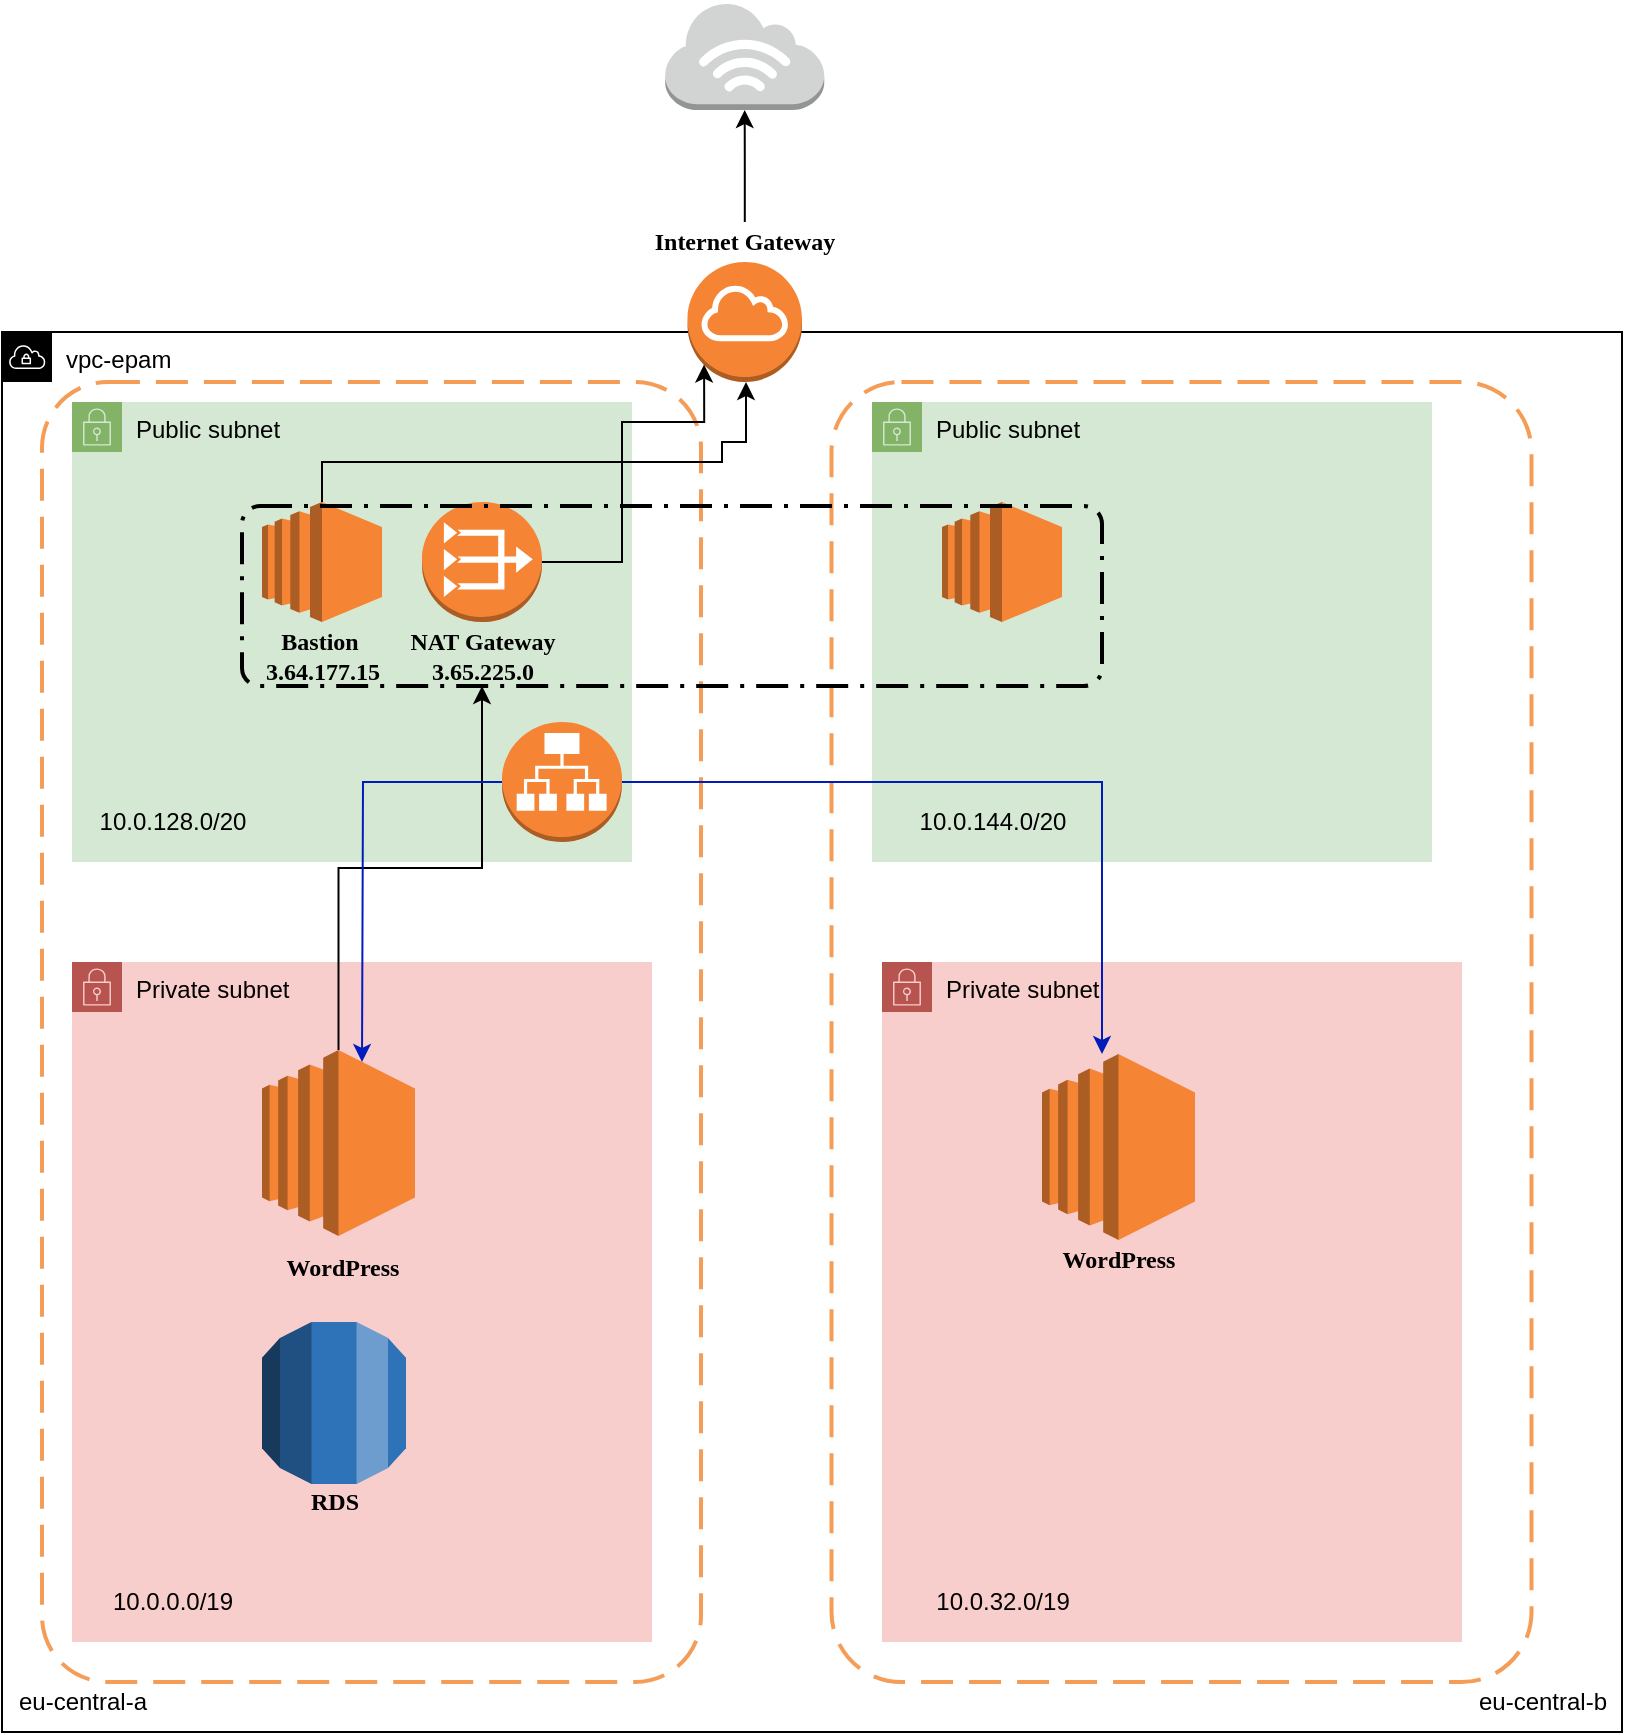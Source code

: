 <mxfile version="14.5.3" type="github">
  <diagram id="Q7_cPsHLoer9BqfHj4Ke" name="Page-1">
    <mxGraphModel dx="868" dy="1615" grid="1" gridSize="10" guides="1" tooltips="1" connect="1" arrows="1" fold="1" page="1" pageScale="1" pageWidth="827" pageHeight="1169" math="0" shadow="0">
      <root>
        <mxCell id="0" />
        <mxCell id="1" parent="0" />
        <mxCell id="iPinuTnvLqNVoqPAZHRv-1" value="vpc-epam" style="points=[[0,0],[0.25,0],[0.5,0],[0.75,0],[1,0],[1,0.25],[1,0.5],[1,0.75],[1,1],[0.75,1],[0.5,1],[0.25,1],[0,1],[0,0.75],[0,0.5],[0,0.25]];outlineConnect=0;html=1;whiteSpace=wrap;fontSize=12;fontStyle=0;shape=mxgraph.aws4.group;grIcon=mxgraph.aws4.group_vpc;verticalAlign=top;align=left;spacingLeft=30;dashed=0;fillColor=none;labelBackgroundColor=none;" vertex="1" parent="1">
          <mxGeometry x="30" y="25" width="810" height="700" as="geometry" />
        </mxCell>
        <mxCell id="iPinuTnvLqNVoqPAZHRv-2" value="" style="rounded=1;arcSize=10;dashed=1;strokeColor=#F59D56;fillColor=none;gradientColor=none;dashPattern=8 4;strokeWidth=2;labelBackgroundColor=none;fontFamily=Helvetica;fontColor=#000000;html=1;" vertex="1" parent="1">
          <mxGeometry x="50" y="50" width="329.5" height="650" as="geometry" />
        </mxCell>
        <mxCell id="iPinuTnvLqNVoqPAZHRv-3" value="Private subnet" style="points=[[0,0],[0.25,0],[0.5,0],[0.75,0],[1,0],[1,0.25],[1,0.5],[1,0.75],[1,1],[0.75,1],[0.5,1],[0.25,1],[0,1],[0,0.75],[0,0.5],[0,0.25]];outlineConnect=0;html=1;whiteSpace=wrap;fontSize=12;fontStyle=0;shape=mxgraph.aws4.group;grIcon=mxgraph.aws4.group_security_group;grStroke=0;strokeColor=#b85450;fillColor=#f8cecc;verticalAlign=top;align=left;spacingLeft=30;dashed=0;" vertex="1" parent="1">
          <mxGeometry x="470" y="340" width="290" height="340" as="geometry" />
        </mxCell>
        <mxCell id="iPinuTnvLqNVoqPAZHRv-4" value="Private subnet" style="points=[[0,0],[0.25,0],[0.5,0],[0.75,0],[1,0],[1,0.25],[1,0.5],[1,0.75],[1,1],[0.75,1],[0.5,1],[0.25,1],[0,1],[0,0.75],[0,0.5],[0,0.25]];outlineConnect=0;html=1;whiteSpace=wrap;fontSize=12;fontStyle=0;shape=mxgraph.aws4.group;grIcon=mxgraph.aws4.group_security_group;grStroke=0;strokeColor=#b85450;fillColor=#f8cecc;verticalAlign=top;align=left;spacingLeft=30;dashed=0;" vertex="1" parent="1">
          <mxGeometry x="65" y="340" width="290" height="340" as="geometry" />
        </mxCell>
        <mxCell id="iPinuTnvLqNVoqPAZHRv-5" value="Public subnet" style="points=[[0,0],[0.25,0],[0.5,0],[0.75,0],[1,0],[1,0.25],[1,0.5],[1,0.75],[1,1],[0.75,1],[0.5,1],[0.25,1],[0,1],[0,0.75],[0,0.5],[0,0.25]];outlineConnect=0;html=1;whiteSpace=wrap;fontSize=12;fontStyle=0;shape=mxgraph.aws4.group;grIcon=mxgraph.aws4.group_security_group;grStroke=0;strokeColor=#82b366;fillColor=#d5e8d4;verticalAlign=top;align=left;spacingLeft=30;dashed=0;" vertex="1" parent="1">
          <mxGeometry x="465" y="60" width="280" height="230" as="geometry" />
        </mxCell>
        <mxCell id="iPinuTnvLqNVoqPAZHRv-6" value="" style="rounded=1;arcSize=10;dashed=1;strokeColor=#F59D56;fillColor=none;gradientColor=none;dashPattern=8 4;strokeWidth=2;labelBackgroundColor=none;fontFamily=Helvetica;fontColor=#000000;html=1;" vertex="1" parent="1">
          <mxGeometry x="444.75" y="50" width="350" height="650" as="geometry" />
        </mxCell>
        <mxCell id="iPinuTnvLqNVoqPAZHRv-7" value="Public subnet" style="points=[[0,0],[0.25,0],[0.5,0],[0.75,0],[1,0],[1,0.25],[1,0.5],[1,0.75],[1,1],[0.75,1],[0.5,1],[0.25,1],[0,1],[0,0.75],[0,0.5],[0,0.25]];outlineConnect=0;html=1;whiteSpace=wrap;fontSize=12;fontStyle=0;shape=mxgraph.aws4.group;grIcon=mxgraph.aws4.group_security_group;grStroke=0;strokeColor=#82b366;fillColor=#d5e8d4;verticalAlign=top;align=left;spacingLeft=30;dashed=0;" vertex="1" parent="1">
          <mxGeometry x="65" y="60" width="280" height="230" as="geometry" />
        </mxCell>
        <mxCell id="iPinuTnvLqNVoqPAZHRv-8" value="" style="edgeStyle=orthogonalEdgeStyle;rounded=0;orthogonalLoop=1;jettySize=auto;html=1;fontFamily=Helvetica;fontColor=#000000;" edge="1" parent="1" source="iPinuTnvLqNVoqPAZHRv-9" target="iPinuTnvLqNVoqPAZHRv-10">
          <mxGeometry relative="1" as="geometry">
            <Array as="points">
              <mxPoint x="190" y="90" />
              <mxPoint x="390" y="90" />
              <mxPoint x="390" y="80" />
              <mxPoint x="402" y="80" />
            </Array>
          </mxGeometry>
        </mxCell>
        <mxCell id="iPinuTnvLqNVoqPAZHRv-9" value="" style="outlineConnect=0;dashed=0;verticalLabelPosition=bottom;verticalAlign=top;align=center;html=1;shape=mxgraph.aws3.ec2;fillColor=#F58534;gradientColor=none;" vertex="1" parent="1">
          <mxGeometry x="160" y="110" width="60" height="60" as="geometry" />
        </mxCell>
        <mxCell id="iPinuTnvLqNVoqPAZHRv-10" value="" style="outlineConnect=0;dashed=0;verticalLabelPosition=bottom;verticalAlign=top;align=center;html=1;shape=mxgraph.aws3.internet_gateway;fillColor=#F58534;gradientColor=none;" vertex="1" parent="1">
          <mxGeometry x="372.75" y="-10" width="57.25" height="60" as="geometry" />
        </mxCell>
        <mxCell id="iPinuTnvLqNVoqPAZHRv-11" style="edgeStyle=orthogonalEdgeStyle;rounded=0;orthogonalLoop=1;jettySize=auto;html=1;entryX=0.145;entryY=0.855;entryDx=0;entryDy=0;entryPerimeter=0;fontFamily=Helvetica;fontColor=#000000;" edge="1" parent="1" source="iPinuTnvLqNVoqPAZHRv-12" target="iPinuTnvLqNVoqPAZHRv-10">
          <mxGeometry relative="1" as="geometry">
            <Array as="points">
              <mxPoint x="340" y="140" />
              <mxPoint x="340" y="70" />
              <mxPoint x="381" y="70" />
            </Array>
          </mxGeometry>
        </mxCell>
        <mxCell id="iPinuTnvLqNVoqPAZHRv-12" value="" style="outlineConnect=0;dashed=0;verticalLabelPosition=bottom;verticalAlign=top;align=center;html=1;shape=mxgraph.aws3.vpc_nat_gateway;fillColor=#F58534;gradientColor=none;fontFamily=Helvetica;" vertex="1" parent="1">
          <mxGeometry x="240" y="110" width="60" height="60" as="geometry" />
        </mxCell>
        <mxCell id="iPinuTnvLqNVoqPAZHRv-13" value="&lt;font&gt;&lt;font face=&quot;Georgia&quot;&gt;&lt;b&gt;Bastion&amp;nbsp;&lt;br&gt;3.64.177.15&lt;br&gt;&lt;/b&gt;&lt;/font&gt;&lt;/font&gt;" style="text;html=1;resizable=0;autosize=1;align=center;verticalAlign=middle;points=[];fillColor=none;strokeColor=none;rounded=0;labelBackgroundColor=none;fontFamily=Helvetica;fontColor=#000000;" vertex="1" parent="1">
          <mxGeometry x="155" y="172" width="70" height="30" as="geometry" />
        </mxCell>
        <mxCell id="iPinuTnvLqNVoqPAZHRv-14" value="&lt;font face=&quot;Georgia&quot;&gt;&lt;b&gt;NAT Gateway&lt;/b&gt;&lt;br&gt;&lt;b&gt;3.65.225.0&lt;/b&gt;&lt;br&gt;&lt;/font&gt;" style="text;html=1;resizable=0;autosize=1;align=center;verticalAlign=middle;points=[];fillColor=none;strokeColor=none;rounded=0;labelBackgroundColor=none;fontFamily=Helvetica;fontColor=#000000;" vertex="1" parent="1">
          <mxGeometry x="225" y="172" width="90" height="30" as="geometry" />
        </mxCell>
        <mxCell id="iPinuTnvLqNVoqPAZHRv-15" style="edgeStyle=orthogonalEdgeStyle;rounded=0;orthogonalLoop=1;jettySize=auto;html=1;fontFamily=Helvetica;fontColor=#000000;" edge="1" parent="1" source="iPinuTnvLqNVoqPAZHRv-16" target="iPinuTnvLqNVoqPAZHRv-19">
          <mxGeometry relative="1" as="geometry" />
        </mxCell>
        <mxCell id="iPinuTnvLqNVoqPAZHRv-16" value="&lt;font face=&quot;Georgia&quot;&gt;&lt;b&gt;Internet Gateway&lt;/b&gt;&lt;/font&gt;" style="text;html=1;resizable=0;autosize=1;align=center;verticalAlign=middle;points=[];fillColor=none;strokeColor=none;rounded=0;labelBackgroundColor=none;fontFamily=Helvetica;fontColor=#000000;" vertex="1" parent="1">
          <mxGeometry x="346.38" y="-30" width="110" height="20" as="geometry" />
        </mxCell>
        <mxCell id="iPinuTnvLqNVoqPAZHRv-17" value="eu-central-b" style="text;html=1;resizable=0;autosize=1;align=center;verticalAlign=middle;points=[];fillColor=none;strokeColor=none;rounded=0;labelBackgroundColor=none;fontFamily=Helvetica;fontColor=#000000;" vertex="1" parent="1">
          <mxGeometry x="760" y="700" width="80" height="20" as="geometry" />
        </mxCell>
        <mxCell id="iPinuTnvLqNVoqPAZHRv-18" value="eu-central-a" style="text;html=1;resizable=0;autosize=1;align=center;verticalAlign=middle;points=[];fillColor=none;strokeColor=none;rounded=0;labelBackgroundColor=none;fontFamily=Helvetica;fontColor=#000000;" vertex="1" parent="1">
          <mxGeometry x="30" y="700" width="80" height="20" as="geometry" />
        </mxCell>
        <mxCell id="iPinuTnvLqNVoqPAZHRv-19" value="" style="outlineConnect=0;dashed=0;verticalLabelPosition=bottom;verticalAlign=top;align=center;html=1;shape=mxgraph.aws3.internet_3;fillColor=#D2D3D3;gradientColor=none;labelBackgroundColor=none;fontFamily=Helvetica;fontColor=#000000;" vertex="1" parent="1">
          <mxGeometry x="361.62" y="-140" width="79.5" height="54" as="geometry" />
        </mxCell>
        <mxCell id="iPinuTnvLqNVoqPAZHRv-20" value="" style="outlineConnect=0;dashed=0;verticalLabelPosition=bottom;verticalAlign=top;align=center;html=1;shape=mxgraph.aws3.rds;fillColor=#2E73B8;gradientColor=none;rounded=1;dashPattern=8 4;strokeColor=#F59D56;strokeWidth=2;" vertex="1" parent="1">
          <mxGeometry x="160" y="520" width="72" height="81" as="geometry" />
        </mxCell>
        <mxCell id="iPinuTnvLqNVoqPAZHRv-21" style="edgeStyle=orthogonalEdgeStyle;rounded=0;orthogonalLoop=1;jettySize=auto;html=1;fontFamily=Helvetica;fontColor=#000000;" edge="1" parent="1" source="iPinuTnvLqNVoqPAZHRv-22" target="iPinuTnvLqNVoqPAZHRv-14">
          <mxGeometry relative="1" as="geometry" />
        </mxCell>
        <mxCell id="iPinuTnvLqNVoqPAZHRv-22" value="" style="outlineConnect=0;dashed=0;verticalLabelPosition=bottom;verticalAlign=top;align=center;html=1;shape=mxgraph.aws3.ec2;fillColor=#F58534;gradientColor=none;rounded=1;dashPattern=8 4;strokeColor=#F59D56;strokeWidth=2;" vertex="1" parent="1">
          <mxGeometry x="160" y="384" width="76.5" height="93" as="geometry" />
        </mxCell>
        <mxCell id="iPinuTnvLqNVoqPAZHRv-23" value="10.0.128.0/20" style="text;html=1;resizable=0;autosize=1;align=center;verticalAlign=middle;points=[];fillColor=none;strokeColor=none;rounded=0;dashed=1;dashPattern=8 4;" vertex="1" parent="1">
          <mxGeometry x="70" y="260" width="90" height="20" as="geometry" />
        </mxCell>
        <mxCell id="iPinuTnvLqNVoqPAZHRv-24" value="10.0.144.0/20" style="text;html=1;resizable=0;autosize=1;align=center;verticalAlign=middle;points=[];fillColor=none;strokeColor=none;rounded=0;dashed=1;dashPattern=8 4;" vertex="1" parent="1">
          <mxGeometry x="480" y="260" width="90" height="20" as="geometry" />
        </mxCell>
        <mxCell id="iPinuTnvLqNVoqPAZHRv-25" value="10.0.0.0/19" style="text;html=1;resizable=0;autosize=1;align=center;verticalAlign=middle;points=[];fillColor=none;strokeColor=none;rounded=0;dashed=1;dashPattern=8 4;" vertex="1" parent="1">
          <mxGeometry x="75" y="650" width="80" height="20" as="geometry" />
        </mxCell>
        <mxCell id="iPinuTnvLqNVoqPAZHRv-26" value="10.0.32.0/19" style="text;html=1;resizable=0;autosize=1;align=center;verticalAlign=middle;points=[];fillColor=none;strokeColor=none;rounded=0;dashed=1;dashPattern=8 4;" vertex="1" parent="1">
          <mxGeometry x="490" y="650" width="80" height="20" as="geometry" />
        </mxCell>
        <mxCell id="iPinuTnvLqNVoqPAZHRv-27" value="&lt;b&gt;&lt;font face=&quot;Georgia&quot;&gt;WordPress&lt;/font&gt;&lt;/b&gt;" style="text;html=1;resizable=0;autosize=1;align=center;verticalAlign=middle;points=[];fillColor=none;strokeColor=none;rounded=0;dashed=1;dashPattern=8 4;" vertex="1" parent="1">
          <mxGeometry x="165" y="483" width="70" height="20" as="geometry" />
        </mxCell>
        <mxCell id="iPinuTnvLqNVoqPAZHRv-28" value="&lt;b&gt;&lt;font face=&quot;Georgia&quot;&gt;RDS&lt;/font&gt;&lt;/b&gt;" style="text;html=1;resizable=0;autosize=1;align=center;verticalAlign=middle;points=[];fillColor=none;strokeColor=none;rounded=0;dashed=1;dashPattern=8 4;" vertex="1" parent="1">
          <mxGeometry x="176" y="600" width="40" height="20" as="geometry" />
        </mxCell>
        <mxCell id="iPinuTnvLqNVoqPAZHRv-29" style="edgeStyle=orthogonalEdgeStyle;rounded=0;orthogonalLoop=1;jettySize=auto;html=1;fillColor=#0050ef;strokeColor=#001DBC;" edge="1" parent="1" source="iPinuTnvLqNVoqPAZHRv-31" target="iPinuTnvLqNVoqPAZHRv-32">
          <mxGeometry relative="1" as="geometry">
            <Array as="points">
              <mxPoint x="580" y="250" />
            </Array>
          </mxGeometry>
        </mxCell>
        <mxCell id="iPinuTnvLqNVoqPAZHRv-30" style="edgeStyle=orthogonalEdgeStyle;rounded=0;orthogonalLoop=1;jettySize=auto;html=1;fillColor=#0050ef;strokeColor=#001DBC;" edge="1" parent="1" source="iPinuTnvLqNVoqPAZHRv-31">
          <mxGeometry relative="1" as="geometry">
            <mxPoint x="210" y="390" as="targetPoint" />
          </mxGeometry>
        </mxCell>
        <mxCell id="iPinuTnvLqNVoqPAZHRv-31" value="" style="outlineConnect=0;dashed=0;verticalLabelPosition=bottom;verticalAlign=top;align=center;html=1;shape=mxgraph.aws3.application_load_balancer;fillColor=#F58534;gradientColor=none;" vertex="1" parent="1">
          <mxGeometry x="280" y="220" width="60" height="60" as="geometry" />
        </mxCell>
        <mxCell id="iPinuTnvLqNVoqPAZHRv-32" value="" style="outlineConnect=0;dashed=0;verticalLabelPosition=bottom;verticalAlign=top;align=center;html=1;shape=mxgraph.aws3.ec2;fillColor=#F58534;gradientColor=none;rounded=1;dashPattern=8 4;strokeColor=#F59D56;strokeWidth=2;" vertex="1" parent="1">
          <mxGeometry x="550" y="386" width="76.5" height="93" as="geometry" />
        </mxCell>
        <mxCell id="iPinuTnvLqNVoqPAZHRv-33" value="&lt;b&gt;&lt;font face=&quot;Georgia&quot;&gt;WordPress&lt;/font&gt;&lt;/b&gt;" style="text;html=1;resizable=0;autosize=1;align=center;verticalAlign=middle;points=[];fillColor=none;strokeColor=none;rounded=0;dashed=1;dashPattern=8 4;" vertex="1" parent="1">
          <mxGeometry x="553.25" y="479" width="70" height="20" as="geometry" />
        </mxCell>
        <mxCell id="iPinuTnvLqNVoqPAZHRv-34" value="" style="outlineConnect=0;dashed=0;verticalLabelPosition=bottom;verticalAlign=top;align=center;html=1;shape=mxgraph.aws3.ec2;fillColor=#F58534;gradientColor=none;" vertex="1" parent="1">
          <mxGeometry x="500" y="110" width="60" height="60" as="geometry" />
        </mxCell>
        <mxCell id="iPinuTnvLqNVoqPAZHRv-35" value="" style="rounded=1;arcSize=10;dashed=1;fillColor=none;gradientColor=none;dashPattern=8 3 1 3;strokeWidth=2;" vertex="1" parent="1">
          <mxGeometry x="150" y="112" width="430" height="90" as="geometry" />
        </mxCell>
      </root>
    </mxGraphModel>
  </diagram>
</mxfile>
